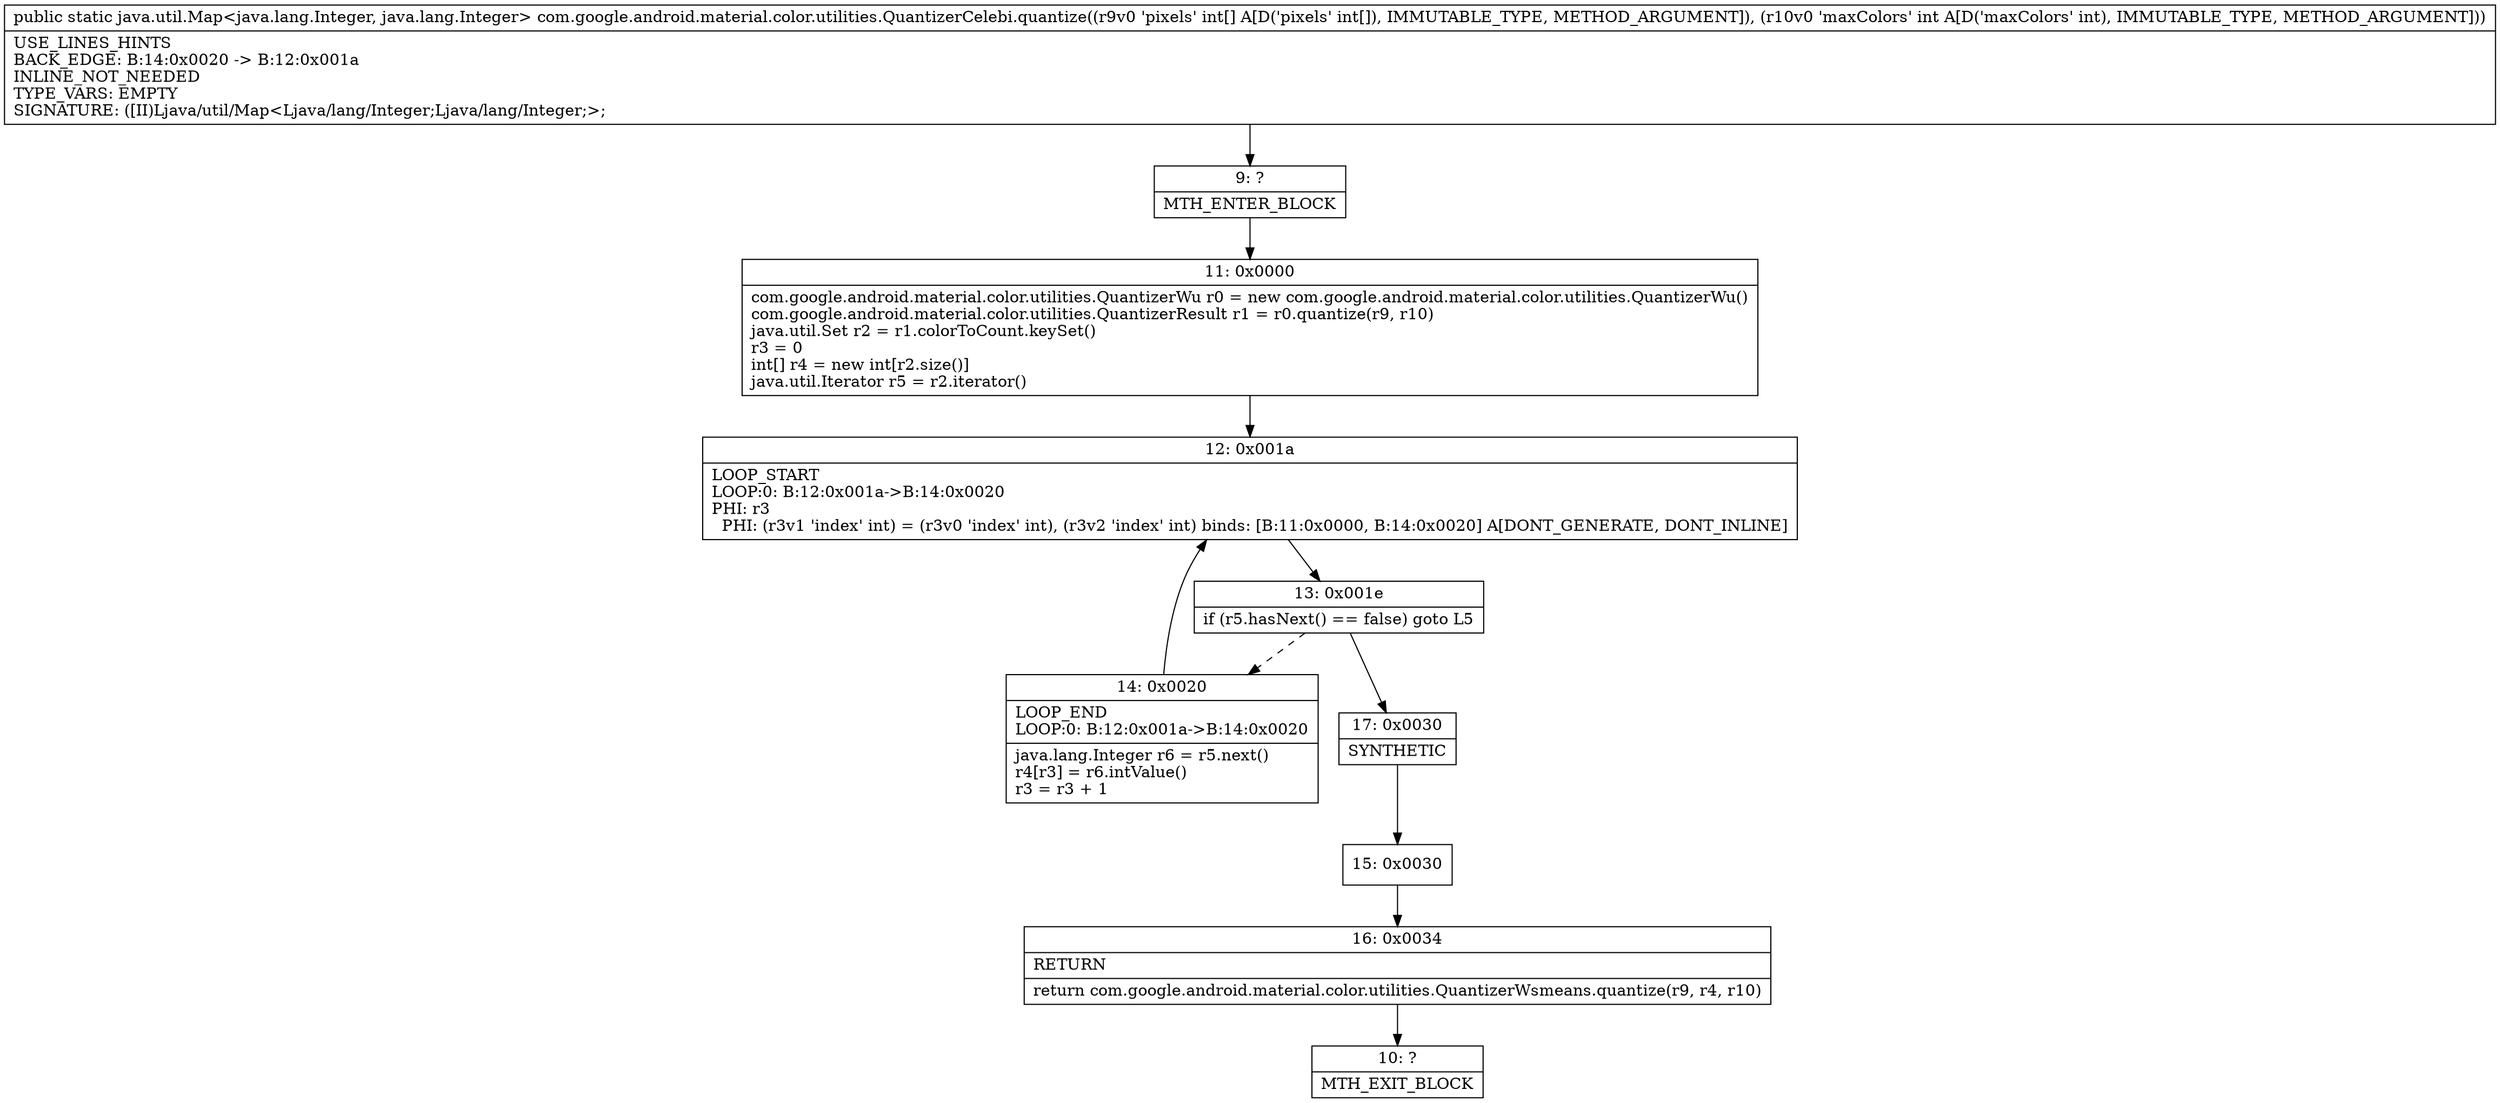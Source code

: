 digraph "CFG forcom.google.android.material.color.utilities.QuantizerCelebi.quantize([II)Ljava\/util\/Map;" {
Node_9 [shape=record,label="{9\:\ ?|MTH_ENTER_BLOCK\l}"];
Node_11 [shape=record,label="{11\:\ 0x0000|com.google.android.material.color.utilities.QuantizerWu r0 = new com.google.android.material.color.utilities.QuantizerWu()\lcom.google.android.material.color.utilities.QuantizerResult r1 = r0.quantize(r9, r10)\ljava.util.Set r2 = r1.colorToCount.keySet()\lr3 = 0\lint[] r4 = new int[r2.size()]\ljava.util.Iterator r5 = r2.iterator()\l}"];
Node_12 [shape=record,label="{12\:\ 0x001a|LOOP_START\lLOOP:0: B:12:0x001a\-\>B:14:0x0020\lPHI: r3 \l  PHI: (r3v1 'index' int) = (r3v0 'index' int), (r3v2 'index' int) binds: [B:11:0x0000, B:14:0x0020] A[DONT_GENERATE, DONT_INLINE]\l}"];
Node_13 [shape=record,label="{13\:\ 0x001e|if (r5.hasNext() == false) goto L5\l}"];
Node_14 [shape=record,label="{14\:\ 0x0020|LOOP_END\lLOOP:0: B:12:0x001a\-\>B:14:0x0020\l|java.lang.Integer r6 = r5.next()\lr4[r3] = r6.intValue()\lr3 = r3 + 1\l}"];
Node_17 [shape=record,label="{17\:\ 0x0030|SYNTHETIC\l}"];
Node_15 [shape=record,label="{15\:\ 0x0030}"];
Node_16 [shape=record,label="{16\:\ 0x0034|RETURN\l|return com.google.android.material.color.utilities.QuantizerWsmeans.quantize(r9, r4, r10)\l}"];
Node_10 [shape=record,label="{10\:\ ?|MTH_EXIT_BLOCK\l}"];
MethodNode[shape=record,label="{public static java.util.Map\<java.lang.Integer, java.lang.Integer\> com.google.android.material.color.utilities.QuantizerCelebi.quantize((r9v0 'pixels' int[] A[D('pixels' int[]), IMMUTABLE_TYPE, METHOD_ARGUMENT]), (r10v0 'maxColors' int A[D('maxColors' int), IMMUTABLE_TYPE, METHOD_ARGUMENT]))  | USE_LINES_HINTS\lBACK_EDGE: B:14:0x0020 \-\> B:12:0x001a\lINLINE_NOT_NEEDED\lTYPE_VARS: EMPTY\lSIGNATURE: ([II)Ljava\/util\/Map\<Ljava\/lang\/Integer;Ljava\/lang\/Integer;\>;\l}"];
MethodNode -> Node_9;Node_9 -> Node_11;
Node_11 -> Node_12;
Node_12 -> Node_13;
Node_13 -> Node_14[style=dashed];
Node_13 -> Node_17;
Node_14 -> Node_12;
Node_17 -> Node_15;
Node_15 -> Node_16;
Node_16 -> Node_10;
}

